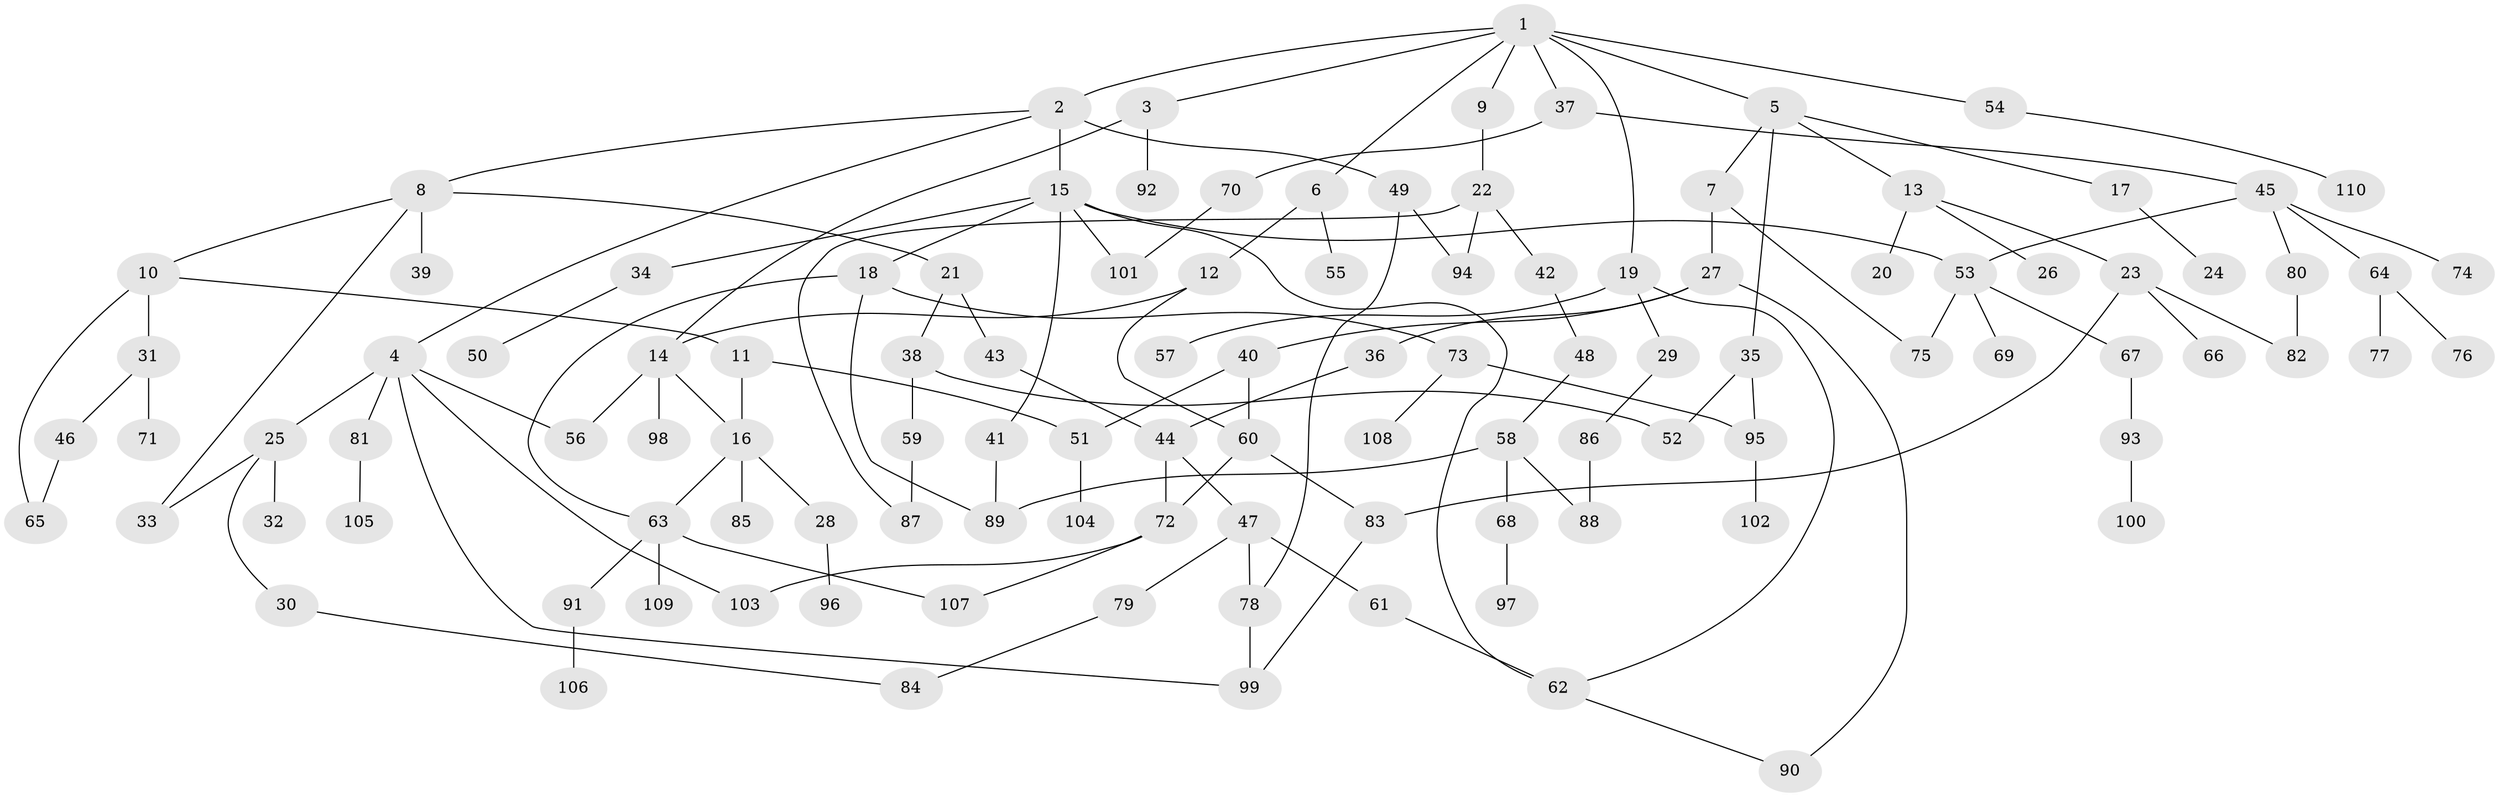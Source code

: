 // coarse degree distribution, {2: 0.33766233766233766, 3: 0.1038961038961039, 4: 0.11688311688311688, 1: 0.33766233766233766, 6: 0.025974025974025976, 9: 0.012987012987012988, 5: 0.05194805194805195, 15: 0.012987012987012988}
// Generated by graph-tools (version 1.1) at 2025/44/03/04/25 21:44:28]
// undirected, 110 vertices, 140 edges
graph export_dot {
graph [start="1"]
  node [color=gray90,style=filled];
  1;
  2;
  3;
  4;
  5;
  6;
  7;
  8;
  9;
  10;
  11;
  12;
  13;
  14;
  15;
  16;
  17;
  18;
  19;
  20;
  21;
  22;
  23;
  24;
  25;
  26;
  27;
  28;
  29;
  30;
  31;
  32;
  33;
  34;
  35;
  36;
  37;
  38;
  39;
  40;
  41;
  42;
  43;
  44;
  45;
  46;
  47;
  48;
  49;
  50;
  51;
  52;
  53;
  54;
  55;
  56;
  57;
  58;
  59;
  60;
  61;
  62;
  63;
  64;
  65;
  66;
  67;
  68;
  69;
  70;
  71;
  72;
  73;
  74;
  75;
  76;
  77;
  78;
  79;
  80;
  81;
  82;
  83;
  84;
  85;
  86;
  87;
  88;
  89;
  90;
  91;
  92;
  93;
  94;
  95;
  96;
  97;
  98;
  99;
  100;
  101;
  102;
  103;
  104;
  105;
  106;
  107;
  108;
  109;
  110;
  1 -- 2;
  1 -- 3;
  1 -- 5;
  1 -- 6;
  1 -- 9;
  1 -- 19;
  1 -- 37;
  1 -- 54;
  2 -- 4;
  2 -- 8;
  2 -- 15;
  2 -- 49;
  3 -- 92;
  3 -- 14;
  4 -- 25;
  4 -- 56;
  4 -- 81;
  4 -- 99;
  4 -- 103;
  5 -- 7;
  5 -- 13;
  5 -- 17;
  5 -- 35;
  6 -- 12;
  6 -- 55;
  7 -- 27;
  7 -- 75;
  8 -- 10;
  8 -- 21;
  8 -- 33;
  8 -- 39;
  9 -- 22;
  10 -- 11;
  10 -- 31;
  10 -- 65;
  11 -- 51;
  11 -- 16;
  12 -- 14;
  12 -- 60;
  13 -- 20;
  13 -- 23;
  13 -- 26;
  14 -- 16;
  14 -- 98;
  14 -- 56;
  15 -- 18;
  15 -- 34;
  15 -- 41;
  15 -- 53;
  15 -- 62;
  15 -- 101;
  16 -- 28;
  16 -- 63;
  16 -- 85;
  17 -- 24;
  18 -- 73;
  18 -- 63;
  18 -- 89;
  19 -- 29;
  19 -- 57;
  19 -- 62;
  21 -- 38;
  21 -- 43;
  22 -- 42;
  22 -- 87;
  22 -- 94;
  23 -- 66;
  23 -- 83;
  23 -- 82;
  25 -- 30;
  25 -- 32;
  25 -- 33;
  27 -- 36;
  27 -- 40;
  27 -- 90;
  28 -- 96;
  29 -- 86;
  30 -- 84;
  31 -- 46;
  31 -- 71;
  34 -- 50;
  35 -- 52;
  35 -- 95;
  36 -- 44;
  37 -- 45;
  37 -- 70;
  38 -- 59;
  38 -- 52;
  40 -- 60;
  40 -- 51;
  41 -- 89;
  42 -- 48;
  43 -- 44;
  44 -- 47;
  44 -- 72;
  45 -- 64;
  45 -- 74;
  45 -- 80;
  45 -- 53;
  46 -- 65;
  47 -- 61;
  47 -- 78;
  47 -- 79;
  48 -- 58;
  49 -- 94;
  49 -- 78;
  51 -- 104;
  53 -- 67;
  53 -- 69;
  53 -- 75;
  54 -- 110;
  58 -- 68;
  58 -- 89;
  58 -- 88;
  59 -- 87;
  60 -- 72;
  60 -- 83;
  61 -- 62;
  62 -- 90;
  63 -- 91;
  63 -- 109;
  63 -- 107;
  64 -- 76;
  64 -- 77;
  67 -- 93;
  68 -- 97;
  70 -- 101;
  72 -- 103;
  72 -- 107;
  73 -- 108;
  73 -- 95;
  78 -- 99;
  79 -- 84;
  80 -- 82;
  81 -- 105;
  83 -- 99;
  86 -- 88;
  91 -- 106;
  93 -- 100;
  95 -- 102;
}
